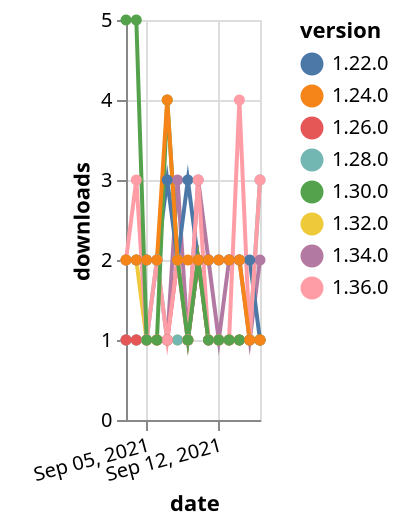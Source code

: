 {"$schema": "https://vega.github.io/schema/vega-lite/v5.json", "description": "A simple bar chart with embedded data.", "data": {"values": [{"date": "2021-09-03", "total": 348, "delta": 1, "version": "1.34.0"}, {"date": "2021-09-04", "total": 349, "delta": 1, "version": "1.34.0"}, {"date": "2021-09-05", "total": 350, "delta": 1, "version": "1.34.0"}, {"date": "2021-09-06", "total": 351, "delta": 1, "version": "1.34.0"}, {"date": "2021-09-07", "total": 352, "delta": 1, "version": "1.34.0"}, {"date": "2021-09-08", "total": 355, "delta": 3, "version": "1.34.0"}, {"date": "2021-09-09", "total": 356, "delta": 1, "version": "1.34.0"}, {"date": "2021-09-10", "total": 359, "delta": 3, "version": "1.34.0"}, {"date": "2021-09-11", "total": 361, "delta": 2, "version": "1.34.0"}, {"date": "2021-09-12", "total": 362, "delta": 1, "version": "1.34.0"}, {"date": "2021-09-13", "total": 364, "delta": 2, "version": "1.34.0"}, {"date": "2021-09-14", "total": 366, "delta": 2, "version": "1.34.0"}, {"date": "2021-09-15", "total": 367, "delta": 1, "version": "1.34.0"}, {"date": "2021-09-16", "total": 369, "delta": 2, "version": "1.34.0"}, {"date": "2021-09-03", "total": 258, "delta": 2, "version": "1.32.0"}, {"date": "2021-09-04", "total": 260, "delta": 2, "version": "1.32.0"}, {"date": "2021-09-05", "total": 261, "delta": 1, "version": "1.32.0"}, {"date": "2021-09-06", "total": 262, "delta": 1, "version": "1.32.0"}, {"date": "2021-09-07", "total": 263, "delta": 1, "version": "1.32.0"}, {"date": "2021-09-08", "total": 264, "delta": 1, "version": "1.32.0"}, {"date": "2021-09-09", "total": 265, "delta": 1, "version": "1.32.0"}, {"date": "2021-09-10", "total": 267, "delta": 2, "version": "1.32.0"}, {"date": "2021-09-11", "total": 268, "delta": 1, "version": "1.32.0"}, {"date": "2021-09-12", "total": 269, "delta": 1, "version": "1.32.0"}, {"date": "2021-09-13", "total": 270, "delta": 1, "version": "1.32.0"}, {"date": "2021-09-14", "total": 271, "delta": 1, "version": "1.32.0"}, {"date": "2021-09-15", "total": 272, "delta": 1, "version": "1.32.0"}, {"date": "2021-09-16", "total": 273, "delta": 1, "version": "1.32.0"}, {"date": "2021-09-03", "total": 2488, "delta": 2, "version": "1.22.0"}, {"date": "2021-09-04", "total": 2490, "delta": 2, "version": "1.22.0"}, {"date": "2021-09-05", "total": 2492, "delta": 2, "version": "1.22.0"}, {"date": "2021-09-06", "total": 2494, "delta": 2, "version": "1.22.0"}, {"date": "2021-09-07", "total": 2497, "delta": 3, "version": "1.22.0"}, {"date": "2021-09-08", "total": 2499, "delta": 2, "version": "1.22.0"}, {"date": "2021-09-09", "total": 2502, "delta": 3, "version": "1.22.0"}, {"date": "2021-09-10", "total": 2504, "delta": 2, "version": "1.22.0"}, {"date": "2021-09-11", "total": 2506, "delta": 2, "version": "1.22.0"}, {"date": "2021-09-12", "total": 2508, "delta": 2, "version": "1.22.0"}, {"date": "2021-09-13", "total": 2510, "delta": 2, "version": "1.22.0"}, {"date": "2021-09-14", "total": 2512, "delta": 2, "version": "1.22.0"}, {"date": "2021-09-15", "total": 2514, "delta": 2, "version": "1.22.0"}, {"date": "2021-09-16", "total": 2515, "delta": 1, "version": "1.22.0"}, {"date": "2021-09-03", "total": 270, "delta": 1, "version": "1.28.0"}, {"date": "2021-09-04", "total": 271, "delta": 1, "version": "1.28.0"}, {"date": "2021-09-05", "total": 272, "delta": 1, "version": "1.28.0"}, {"date": "2021-09-06", "total": 274, "delta": 2, "version": "1.28.0"}, {"date": "2021-09-07", "total": 275, "delta": 1, "version": "1.28.0"}, {"date": "2021-09-08", "total": 276, "delta": 1, "version": "1.28.0"}, {"date": "2021-09-09", "total": 277, "delta": 1, "version": "1.28.0"}, {"date": "2021-09-10", "total": 279, "delta": 2, "version": "1.28.0"}, {"date": "2021-09-11", "total": 280, "delta": 1, "version": "1.28.0"}, {"date": "2021-09-12", "total": 281, "delta": 1, "version": "1.28.0"}, {"date": "2021-09-13", "total": 282, "delta": 1, "version": "1.28.0"}, {"date": "2021-09-14", "total": 283, "delta": 1, "version": "1.28.0"}, {"date": "2021-09-15", "total": 284, "delta": 1, "version": "1.28.0"}, {"date": "2021-09-16", "total": 287, "delta": 3, "version": "1.28.0"}, {"date": "2021-09-03", "total": 536, "delta": 1, "version": "1.26.0"}, {"date": "2021-09-04", "total": 537, "delta": 1, "version": "1.26.0"}, {"date": "2021-09-05", "total": 538, "delta": 1, "version": "1.26.0"}, {"date": "2021-09-06", "total": 539, "delta": 1, "version": "1.26.0"}, {"date": "2021-09-07", "total": 540, "delta": 1, "version": "1.26.0"}, {"date": "2021-09-08", "total": 542, "delta": 2, "version": "1.26.0"}, {"date": "2021-09-09", "total": 543, "delta": 1, "version": "1.26.0"}, {"date": "2021-09-10", "total": 545, "delta": 2, "version": "1.26.0"}, {"date": "2021-09-11", "total": 546, "delta": 1, "version": "1.26.0"}, {"date": "2021-09-12", "total": 547, "delta": 1, "version": "1.26.0"}, {"date": "2021-09-13", "total": 548, "delta": 1, "version": "1.26.0"}, {"date": "2021-09-14", "total": 549, "delta": 1, "version": "1.26.0"}, {"date": "2021-09-15", "total": 550, "delta": 1, "version": "1.26.0"}, {"date": "2021-09-16", "total": 551, "delta": 1, "version": "1.26.0"}, {"date": "2021-09-03", "total": 154, "delta": 2, "version": "1.36.0"}, {"date": "2021-09-04", "total": 157, "delta": 3, "version": "1.36.0"}, {"date": "2021-09-05", "total": 158, "delta": 1, "version": "1.36.0"}, {"date": "2021-09-06", "total": 160, "delta": 2, "version": "1.36.0"}, {"date": "2021-09-07", "total": 161, "delta": 1, "version": "1.36.0"}, {"date": "2021-09-08", "total": 163, "delta": 2, "version": "1.36.0"}, {"date": "2021-09-09", "total": 164, "delta": 1, "version": "1.36.0"}, {"date": "2021-09-10", "total": 167, "delta": 3, "version": "1.36.0"}, {"date": "2021-09-11", "total": 168, "delta": 1, "version": "1.36.0"}, {"date": "2021-09-12", "total": 169, "delta": 1, "version": "1.36.0"}, {"date": "2021-09-13", "total": 170, "delta": 1, "version": "1.36.0"}, {"date": "2021-09-14", "total": 174, "delta": 4, "version": "1.36.0"}, {"date": "2021-09-15", "total": 175, "delta": 1, "version": "1.36.0"}, {"date": "2021-09-16", "total": 178, "delta": 3, "version": "1.36.0"}, {"date": "2021-09-03", "total": 569, "delta": 5, "version": "1.30.0"}, {"date": "2021-09-04", "total": 574, "delta": 5, "version": "1.30.0"}, {"date": "2021-09-05", "total": 575, "delta": 1, "version": "1.30.0"}, {"date": "2021-09-06", "total": 576, "delta": 1, "version": "1.30.0"}, {"date": "2021-09-07", "total": 580, "delta": 4, "version": "1.30.0"}, {"date": "2021-09-08", "total": 582, "delta": 2, "version": "1.30.0"}, {"date": "2021-09-09", "total": 583, "delta": 1, "version": "1.30.0"}, {"date": "2021-09-10", "total": 585, "delta": 2, "version": "1.30.0"}, {"date": "2021-09-11", "total": 586, "delta": 1, "version": "1.30.0"}, {"date": "2021-09-12", "total": 587, "delta": 1, "version": "1.30.0"}, {"date": "2021-09-13", "total": 588, "delta": 1, "version": "1.30.0"}, {"date": "2021-09-14", "total": 589, "delta": 1, "version": "1.30.0"}, {"date": "2021-09-15", "total": 590, "delta": 1, "version": "1.30.0"}, {"date": "2021-09-16", "total": 591, "delta": 1, "version": "1.30.0"}, {"date": "2021-09-03", "total": 2491, "delta": 2, "version": "1.24.0"}, {"date": "2021-09-04", "total": 2493, "delta": 2, "version": "1.24.0"}, {"date": "2021-09-05", "total": 2495, "delta": 2, "version": "1.24.0"}, {"date": "2021-09-06", "total": 2497, "delta": 2, "version": "1.24.0"}, {"date": "2021-09-07", "total": 2501, "delta": 4, "version": "1.24.0"}, {"date": "2021-09-08", "total": 2503, "delta": 2, "version": "1.24.0"}, {"date": "2021-09-09", "total": 2505, "delta": 2, "version": "1.24.0"}, {"date": "2021-09-10", "total": 2507, "delta": 2, "version": "1.24.0"}, {"date": "2021-09-11", "total": 2509, "delta": 2, "version": "1.24.0"}, {"date": "2021-09-12", "total": 2511, "delta": 2, "version": "1.24.0"}, {"date": "2021-09-13", "total": 2513, "delta": 2, "version": "1.24.0"}, {"date": "2021-09-14", "total": 2515, "delta": 2, "version": "1.24.0"}, {"date": "2021-09-15", "total": 2516, "delta": 1, "version": "1.24.0"}, {"date": "2021-09-16", "total": 2517, "delta": 1, "version": "1.24.0"}]}, "width": "container", "mark": {"type": "line", "point": {"filled": true}}, "encoding": {"x": {"field": "date", "type": "temporal", "timeUnit": "yearmonthdate", "title": "date", "axis": {"labelAngle": -15}}, "y": {"field": "delta", "type": "quantitative", "title": "downloads"}, "color": {"field": "version", "type": "nominal"}, "tooltip": {"field": "delta"}}}